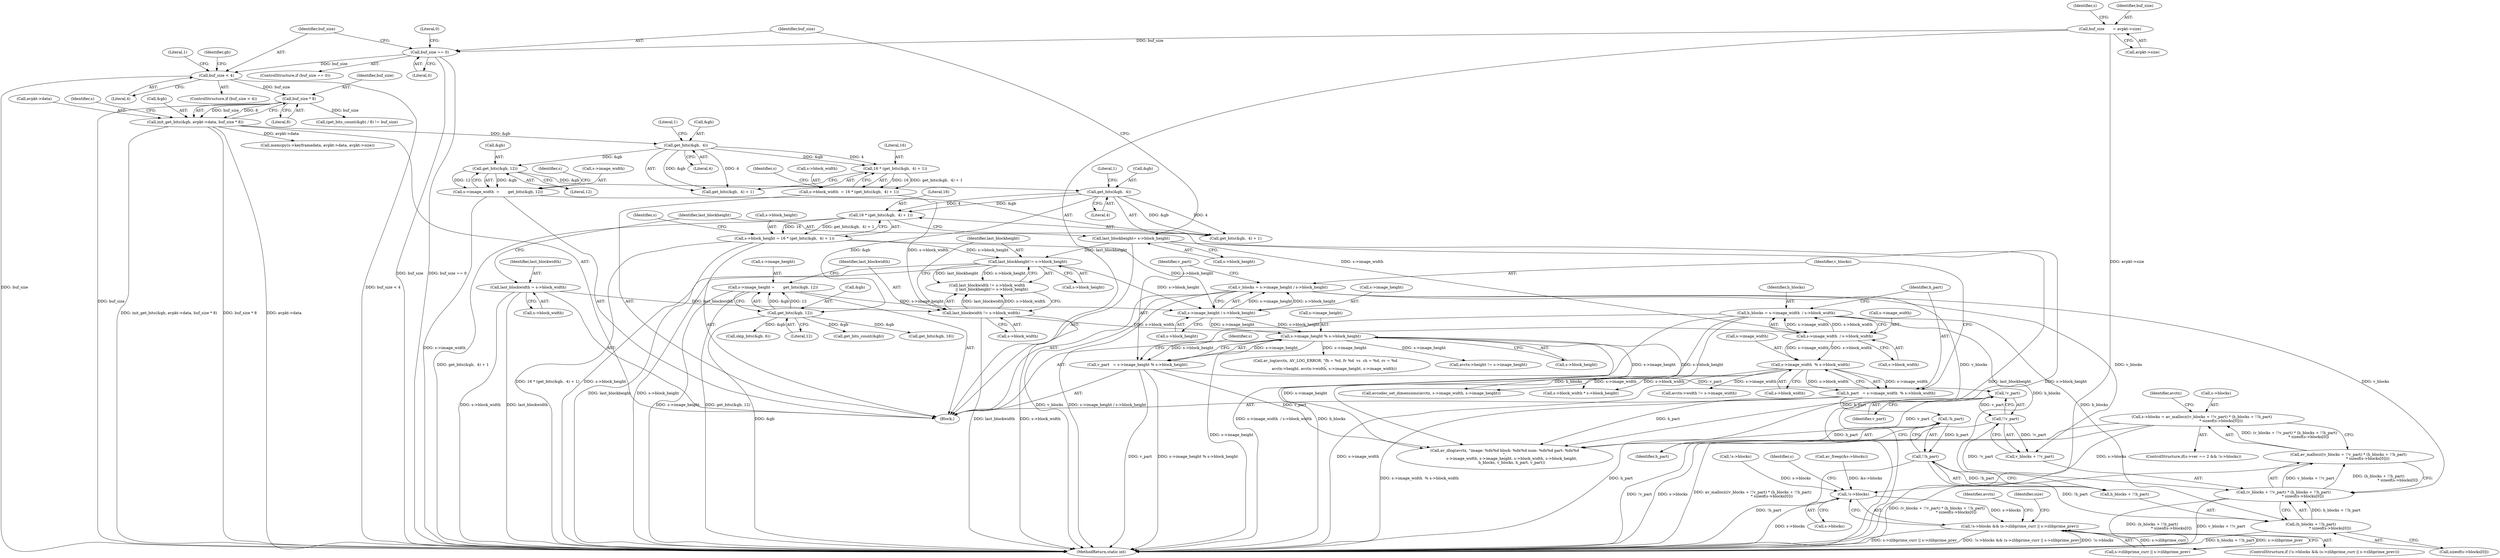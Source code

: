 digraph "0_FFmpeg_880c73cd76109697447fbfbaa8e5ee5683309446@API" {
"1000520" [label="(Call,s->blocks = av_mallocz((v_blocks + !!v_part) * (h_blocks + !!h_part)\n                                * sizeof(s->blocks[0])))"];
"1000524" [label="(Call,av_mallocz((v_blocks + !!v_part) * (h_blocks + !!h_part)\n                                * sizeof(s->blocks[0])))"];
"1000525" [label="(Call,(v_blocks + !!v_part) * (h_blocks + !!h_part)\n                                * sizeof(s->blocks[0]))"];
"1000281" [label="(Call,v_blocks = s->image_height / s->block_height)"];
"1000283" [label="(Call,s->image_height / s->block_height)"];
"1000207" [label="(Call,s->image_height =       get_bits(&gb, 12))"];
"1000211" [label="(Call,get_bits(&gb, 12))"];
"1000202" [label="(Call,get_bits(&gb,  4))"];
"1000191" [label="(Call,get_bits(&gb, 12))"];
"1000182" [label="(Call,get_bits(&gb,  4))"];
"1000166" [label="(Call,init_get_bits(&gb, avpkt->data, buf_size * 8))"];
"1000172" [label="(Call,buf_size * 8)"];
"1000160" [label="(Call,buf_size < 4)"];
"1000154" [label="(Call,buf_size == 0)"];
"1000122" [label="(Call,buf_size       = avpkt->size)"];
"1000195" [label="(Call,s->block_height = 16 * (get_bits(&gb,  4) + 1))"];
"1000199" [label="(Call,16 * (get_bits(&gb,  4) + 1))"];
"1000222" [label="(Call,last_blockheight!= s->block_height)"];
"1000148" [label="(Call,last_blockheight= s->block_height)"];
"1000528" [label="(Call,!!v_part)"];
"1000529" [label="(Call,!v_part)"];
"1000290" [label="(Call,v_part   = s->image_height % s->block_height)"];
"1000292" [label="(Call,s->image_height % s->block_height)"];
"1000531" [label="(Call,(h_blocks + !!h_part)\n                                * sizeof(s->blocks[0]))"];
"1000263" [label="(Call,h_blocks = s->image_width  / s->block_width)"];
"1000265" [label="(Call,s->image_width  / s->block_width)"];
"1000187" [label="(Call,s->image_width  =       get_bits(&gb, 12))"];
"1000217" [label="(Call,last_blockwidth != s->block_width)"];
"1000142" [label="(Call,last_blockwidth = s->block_width)"];
"1000175" [label="(Call,s->block_width  = 16 * (get_bits(&gb,  4) + 1))"];
"1000179" [label="(Call,16 * (get_bits(&gb,  4) + 1))"];
"1000534" [label="(Call,!!h_part)"];
"1000535" [label="(Call,!h_part)"];
"1000272" [label="(Call,h_part   = s->image_width  % s->block_width)"];
"1000274" [label="(Call,s->image_width  % s->block_width)"];
"1000869" [label="(Call,!s->blocks)"];
"1000868" [label="(Call,!s->blocks && (s->zlibprime_curr || s->zlibprime_prev))"];
"1000868" [label="(Call,!s->blocks && (s->zlibprime_curr || s->zlibprime_prev))"];
"1000189" [label="(Identifier,s)"];
"1000265" [label="(Call,s->image_width  / s->block_width)"];
"1000274" [label="(Call,s->image_width  % s->block_width)"];
"1000199" [label="(Call,16 * (get_bits(&gb,  4) + 1))"];
"1000509" [label="(ControlStructure,if(s->ver == 2 && !s->blocks))"];
"1000197" [label="(Identifier,s)"];
"1000120" [label="(Block,)"];
"1000180" [label="(Literal,16)"];
"1000873" [label="(Call,s->zlibprime_curr || s->zlibprime_prev)"];
"1000526" [label="(Call,v_blocks + !!v_part)"];
"1000293" [label="(Call,s->image_height)"];
"1000207" [label="(Call,s->image_height =       get_bits(&gb, 12))"];
"1000528" [label="(Call,!!v_part)"];
"1000191" [label="(Call,get_bits(&gb, 12))"];
"1000304" [label="(Call,s->block_width * s->block_height)"];
"1000176" [label="(Call,s->block_width)"];
"1000187" [label="(Call,s->image_width  =       get_bits(&gb, 12))"];
"1000175" [label="(Call,s->block_width  = 16 * (get_bits(&gb,  4) + 1))"];
"1000161" [label="(Identifier,buf_size)"];
"1000158" [label="(Literal,0)"];
"1000532" [label="(Call,h_blocks + !!h_part)"];
"1000218" [label="(Identifier,last_blockwidth)"];
"1000122" [label="(Call,buf_size       = avpkt->size)"];
"1000154" [label="(Call,buf_size == 0)"];
"1000162" [label="(Literal,4)"];
"1000153" [label="(ControlStructure,if (buf_size == 0))"];
"1000188" [label="(Call,s->image_width)"];
"1000290" [label="(Call,v_part   = s->image_height % s->block_height)"];
"1000882" [label="(Identifier,avctx)"];
"1000206" [label="(Literal,1)"];
"1000530" [label="(Identifier,v_part)"];
"1000650" [label="(Call,get_bits(&gb, 16))"];
"1000182" [label="(Call,get_bits(&gb,  4))"];
"1000302" [label="(Identifier,s)"];
"1000179" [label="(Call,16 * (get_bits(&gb,  4) + 1))"];
"1000421" [label="(Call,avcodec_set_dimensions(avctx, s->image_width, s->image_height))"];
"1000144" [label="(Call,s->block_width)"];
"1000266" [label="(Call,s->image_width)"];
"1000275" [label="(Call,s->image_width)"];
"1000212" [label="(Call,&gb)"];
"1000205" [label="(Literal,4)"];
"1000174" [label="(Literal,8)"];
"1001100" [label="(MethodReturn,static int)"];
"1000173" [label="(Identifier,buf_size)"];
"1000531" [label="(Call,(h_blocks + !!h_part)\n                                * sizeof(s->blocks[0]))"];
"1000536" [label="(Identifier,h_part)"];
"1000150" [label="(Call,s->block_height)"];
"1000227" [label="(Call,av_freep(&s->blocks))"];
"1000200" [label="(Literal,16)"];
"1000159" [label="(ControlStructure,if (buf_size < 4))"];
"1000216" [label="(Call,last_blockwidth != s->block_width\n        || last_blockheight!= s->block_height)"];
"1000450" [label="(Call,av_log(avctx, AV_LOG_ERROR, \"fh = %d, fv %d  vs  ch = %d, cv = %d\n\",\n               avctx->height, avctx->width, s->image_height, s->image_width))"];
"1000165" [label="(Literal,1)"];
"1000224" [label="(Call,s->block_height)"];
"1000222" [label="(Call,last_blockheight!= s->block_height)"];
"1000172" [label="(Call,buf_size * 8)"];
"1000217" [label="(Call,last_blockwidth != s->block_width)"];
"1000499" [label="(Call,memcpy(s->keyframedata, avpkt->data, avpkt->size))"];
"1000535" [label="(Call,!h_part)"];
"1000201" [label="(Call,get_bits(&gb,  4) + 1)"];
"1000869" [label="(Call,!s->blocks)"];
"1000209" [label="(Identifier,s)"];
"1000867" [label="(ControlStructure,if (!s->blocks && (s->zlibprime_curr || s->zlibprime_prev)))"];
"1000169" [label="(Call,avpkt->data)"];
"1000160" [label="(Call,buf_size < 4)"];
"1000143" [label="(Identifier,last_blockwidth)"];
"1000521" [label="(Call,s->blocks)"];
"1000438" [label="(Call,avctx->height != s->image_height)"];
"1000292" [label="(Call,s->image_height % s->block_height)"];
"1000529" [label="(Call,!v_part)"];
"1001081" [label="(Call,(get_bits_count(&gb) / 8) != buf_size)"];
"1000142" [label="(Call,last_blockwidth = s->block_width)"];
"1000888" [label="(Identifier,size)"];
"1000264" [label="(Identifier,h_blocks)"];
"1000537" [label="(Call,sizeof(s->blocks[0]))"];
"1000166" [label="(Call,init_get_bits(&gb, avpkt->data, buf_size * 8))"];
"1000520" [label="(Call,s->blocks = av_mallocz((v_blocks + !!v_part) * (h_blocks + !!h_part)\n                                * sizeof(s->blocks[0])))"];
"1000431" [label="(Call,avctx->width != s->image_width)"];
"1000129" [label="(Identifier,s)"];
"1000516" [label="(Call,!s->blocks)"];
"1000186" [label="(Literal,1)"];
"1000208" [label="(Call,s->image_height)"];
"1000156" [label="(Literal,0)"];
"1000211" [label="(Call,get_bits(&gb, 12))"];
"1000263" [label="(Call,h_blocks = s->image_width  / s->block_width)"];
"1000272" [label="(Call,h_part   = s->image_width  % s->block_width)"];
"1000239" [label="(Call,skip_bits(&gb, 6))"];
"1000192" [label="(Call,&gb)"];
"1000183" [label="(Call,&gb)"];
"1000195" [label="(Call,s->block_height = 16 * (get_bits(&gb,  4) + 1))"];
"1000214" [label="(Literal,12)"];
"1000185" [label="(Literal,4)"];
"1000203" [label="(Call,&gb)"];
"1000177" [label="(Identifier,s)"];
"1000296" [label="(Call,s->block_height)"];
"1000155" [label="(Identifier,buf_size)"];
"1000202" [label="(Call,get_bits(&gb,  4))"];
"1001083" [label="(Call,get_bits_count(&gb))"];
"1000283" [label="(Call,s->image_height / s->block_height)"];
"1000219" [label="(Call,s->block_width)"];
"1000291" [label="(Identifier,v_part)"];
"1000223" [label="(Identifier,last_blockheight)"];
"1000278" [label="(Call,s->block_width)"];
"1000167" [label="(Call,&gb)"];
"1000525" [label="(Call,(v_blocks + !!v_part) * (h_blocks + !!h_part)\n                                * sizeof(s->blocks[0]))"];
"1000194" [label="(Literal,12)"];
"1000196" [label="(Call,s->block_height)"];
"1000124" [label="(Call,avpkt->size)"];
"1000284" [label="(Call,s->image_height)"];
"1000534" [label="(Call,!!h_part)"];
"1000123" [label="(Identifier,buf_size)"];
"1000168" [label="(Identifier,gb)"];
"1000281" [label="(Call,v_blocks = s->image_height / s->block_height)"];
"1000269" [label="(Call,s->block_width)"];
"1000282" [label="(Identifier,v_blocks)"];
"1000287" [label="(Call,s->block_height)"];
"1000524" [label="(Call,av_mallocz((v_blocks + !!v_part) * (h_blocks + !!h_part)\n                                * sizeof(s->blocks[0])))"];
"1000149" [label="(Identifier,last_blockheight)"];
"1000544" [label="(Identifier,avctx)"];
"1000273" [label="(Identifier,h_part)"];
"1000543" [label="(Call,av_dlog(avctx, \"image: %dx%d block: %dx%d num: %dx%d part: %dx%d\n\",\n            s->image_width, s->image_height, s->block_width, s->block_height,\n            h_blocks, v_blocks, h_part, v_part))"];
"1000181" [label="(Call,get_bits(&gb,  4) + 1)"];
"1000875" [label="(Identifier,s)"];
"1000148" [label="(Call,last_blockheight= s->block_height)"];
"1000870" [label="(Call,s->blocks)"];
"1000520" -> "1000509"  [label="AST: "];
"1000520" -> "1000524"  [label="CFG: "];
"1000521" -> "1000520"  [label="AST: "];
"1000524" -> "1000520"  [label="AST: "];
"1000544" -> "1000520"  [label="CFG: "];
"1000520" -> "1001100"  [label="DDG: av_mallocz((v_blocks + !!v_part) * (h_blocks + !!h_part)\n                                * sizeof(s->blocks[0]))"];
"1000520" -> "1001100"  [label="DDG: s->blocks"];
"1000524" -> "1000520"  [label="DDG: (v_blocks + !!v_part) * (h_blocks + !!h_part)\n                                * sizeof(s->blocks[0])"];
"1000520" -> "1000869"  [label="DDG: s->blocks"];
"1000524" -> "1000525"  [label="CFG: "];
"1000525" -> "1000524"  [label="AST: "];
"1000524" -> "1001100"  [label="DDG: (v_blocks + !!v_part) * (h_blocks + !!h_part)\n                                * sizeof(s->blocks[0])"];
"1000525" -> "1000524"  [label="DDG: v_blocks + !!v_part"];
"1000525" -> "1000524"  [label="DDG: (h_blocks + !!h_part)\n                                * sizeof(s->blocks[0])"];
"1000525" -> "1000531"  [label="CFG: "];
"1000526" -> "1000525"  [label="AST: "];
"1000531" -> "1000525"  [label="AST: "];
"1000525" -> "1001100"  [label="DDG: (h_blocks + !!h_part)\n                                * sizeof(s->blocks[0])"];
"1000525" -> "1001100"  [label="DDG: v_blocks + !!v_part"];
"1000281" -> "1000525"  [label="DDG: v_blocks"];
"1000528" -> "1000525"  [label="DDG: !v_part"];
"1000531" -> "1000525"  [label="DDG: h_blocks + !!h_part"];
"1000281" -> "1000120"  [label="AST: "];
"1000281" -> "1000283"  [label="CFG: "];
"1000282" -> "1000281"  [label="AST: "];
"1000283" -> "1000281"  [label="AST: "];
"1000291" -> "1000281"  [label="CFG: "];
"1000281" -> "1001100"  [label="DDG: v_blocks"];
"1000281" -> "1001100"  [label="DDG: s->image_height / s->block_height"];
"1000283" -> "1000281"  [label="DDG: s->image_height"];
"1000283" -> "1000281"  [label="DDG: s->block_height"];
"1000281" -> "1000526"  [label="DDG: v_blocks"];
"1000281" -> "1000543"  [label="DDG: v_blocks"];
"1000283" -> "1000287"  [label="CFG: "];
"1000284" -> "1000283"  [label="AST: "];
"1000287" -> "1000283"  [label="AST: "];
"1000207" -> "1000283"  [label="DDG: s->image_height"];
"1000195" -> "1000283"  [label="DDG: s->block_height"];
"1000222" -> "1000283"  [label="DDG: s->block_height"];
"1000283" -> "1000292"  [label="DDG: s->image_height"];
"1000283" -> "1000292"  [label="DDG: s->block_height"];
"1000207" -> "1000120"  [label="AST: "];
"1000207" -> "1000211"  [label="CFG: "];
"1000208" -> "1000207"  [label="AST: "];
"1000211" -> "1000207"  [label="AST: "];
"1000218" -> "1000207"  [label="CFG: "];
"1000207" -> "1001100"  [label="DDG: s->image_height"];
"1000207" -> "1001100"  [label="DDG: get_bits(&gb, 12)"];
"1000211" -> "1000207"  [label="DDG: &gb"];
"1000211" -> "1000207"  [label="DDG: 12"];
"1000211" -> "1000214"  [label="CFG: "];
"1000212" -> "1000211"  [label="AST: "];
"1000214" -> "1000211"  [label="AST: "];
"1000211" -> "1001100"  [label="DDG: &gb"];
"1000202" -> "1000211"  [label="DDG: &gb"];
"1000211" -> "1000239"  [label="DDG: &gb"];
"1000211" -> "1000650"  [label="DDG: &gb"];
"1000211" -> "1001083"  [label="DDG: &gb"];
"1000202" -> "1000201"  [label="AST: "];
"1000202" -> "1000205"  [label="CFG: "];
"1000203" -> "1000202"  [label="AST: "];
"1000205" -> "1000202"  [label="AST: "];
"1000206" -> "1000202"  [label="CFG: "];
"1000202" -> "1000199"  [label="DDG: &gb"];
"1000202" -> "1000199"  [label="DDG: 4"];
"1000202" -> "1000201"  [label="DDG: &gb"];
"1000202" -> "1000201"  [label="DDG: 4"];
"1000191" -> "1000202"  [label="DDG: &gb"];
"1000191" -> "1000187"  [label="AST: "];
"1000191" -> "1000194"  [label="CFG: "];
"1000192" -> "1000191"  [label="AST: "];
"1000194" -> "1000191"  [label="AST: "];
"1000187" -> "1000191"  [label="CFG: "];
"1000191" -> "1000187"  [label="DDG: &gb"];
"1000191" -> "1000187"  [label="DDG: 12"];
"1000182" -> "1000191"  [label="DDG: &gb"];
"1000182" -> "1000181"  [label="AST: "];
"1000182" -> "1000185"  [label="CFG: "];
"1000183" -> "1000182"  [label="AST: "];
"1000185" -> "1000182"  [label="AST: "];
"1000186" -> "1000182"  [label="CFG: "];
"1000182" -> "1000179"  [label="DDG: &gb"];
"1000182" -> "1000179"  [label="DDG: 4"];
"1000182" -> "1000181"  [label="DDG: &gb"];
"1000182" -> "1000181"  [label="DDG: 4"];
"1000166" -> "1000182"  [label="DDG: &gb"];
"1000166" -> "1000120"  [label="AST: "];
"1000166" -> "1000172"  [label="CFG: "];
"1000167" -> "1000166"  [label="AST: "];
"1000169" -> "1000166"  [label="AST: "];
"1000172" -> "1000166"  [label="AST: "];
"1000177" -> "1000166"  [label="CFG: "];
"1000166" -> "1001100"  [label="DDG: buf_size * 8"];
"1000166" -> "1001100"  [label="DDG: avpkt->data"];
"1000166" -> "1001100"  [label="DDG: init_get_bits(&gb, avpkt->data, buf_size * 8)"];
"1000172" -> "1000166"  [label="DDG: buf_size"];
"1000172" -> "1000166"  [label="DDG: 8"];
"1000166" -> "1000499"  [label="DDG: avpkt->data"];
"1000172" -> "1000174"  [label="CFG: "];
"1000173" -> "1000172"  [label="AST: "];
"1000174" -> "1000172"  [label="AST: "];
"1000172" -> "1001100"  [label="DDG: buf_size"];
"1000160" -> "1000172"  [label="DDG: buf_size"];
"1000172" -> "1001081"  [label="DDG: buf_size"];
"1000160" -> "1000159"  [label="AST: "];
"1000160" -> "1000162"  [label="CFG: "];
"1000161" -> "1000160"  [label="AST: "];
"1000162" -> "1000160"  [label="AST: "];
"1000165" -> "1000160"  [label="CFG: "];
"1000168" -> "1000160"  [label="CFG: "];
"1000160" -> "1001100"  [label="DDG: buf_size < 4"];
"1000160" -> "1001100"  [label="DDG: buf_size"];
"1000154" -> "1000160"  [label="DDG: buf_size"];
"1000154" -> "1000153"  [label="AST: "];
"1000154" -> "1000156"  [label="CFG: "];
"1000155" -> "1000154"  [label="AST: "];
"1000156" -> "1000154"  [label="AST: "];
"1000158" -> "1000154"  [label="CFG: "];
"1000161" -> "1000154"  [label="CFG: "];
"1000154" -> "1001100"  [label="DDG: buf_size"];
"1000154" -> "1001100"  [label="DDG: buf_size == 0"];
"1000122" -> "1000154"  [label="DDG: buf_size"];
"1000122" -> "1000120"  [label="AST: "];
"1000122" -> "1000124"  [label="CFG: "];
"1000123" -> "1000122"  [label="AST: "];
"1000124" -> "1000122"  [label="AST: "];
"1000129" -> "1000122"  [label="CFG: "];
"1000122" -> "1001100"  [label="DDG: avpkt->size"];
"1000195" -> "1000120"  [label="AST: "];
"1000195" -> "1000199"  [label="CFG: "];
"1000196" -> "1000195"  [label="AST: "];
"1000199" -> "1000195"  [label="AST: "];
"1000209" -> "1000195"  [label="CFG: "];
"1000195" -> "1001100"  [label="DDG: 16 * (get_bits(&gb,  4) + 1)"];
"1000195" -> "1001100"  [label="DDG: s->block_height"];
"1000199" -> "1000195"  [label="DDG: 16"];
"1000199" -> "1000195"  [label="DDG: get_bits(&gb,  4) + 1"];
"1000195" -> "1000222"  [label="DDG: s->block_height"];
"1000199" -> "1000201"  [label="CFG: "];
"1000200" -> "1000199"  [label="AST: "];
"1000201" -> "1000199"  [label="AST: "];
"1000199" -> "1001100"  [label="DDG: get_bits(&gb,  4) + 1"];
"1000222" -> "1000216"  [label="AST: "];
"1000222" -> "1000224"  [label="CFG: "];
"1000223" -> "1000222"  [label="AST: "];
"1000224" -> "1000222"  [label="AST: "];
"1000216" -> "1000222"  [label="CFG: "];
"1000222" -> "1001100"  [label="DDG: last_blockheight"];
"1000222" -> "1001100"  [label="DDG: s->block_height"];
"1000222" -> "1000216"  [label="DDG: last_blockheight"];
"1000222" -> "1000216"  [label="DDG: s->block_height"];
"1000148" -> "1000222"  [label="DDG: last_blockheight"];
"1000148" -> "1000120"  [label="AST: "];
"1000148" -> "1000150"  [label="CFG: "];
"1000149" -> "1000148"  [label="AST: "];
"1000150" -> "1000148"  [label="AST: "];
"1000155" -> "1000148"  [label="CFG: "];
"1000148" -> "1001100"  [label="DDG: last_blockheight"];
"1000148" -> "1001100"  [label="DDG: s->block_height"];
"1000528" -> "1000526"  [label="AST: "];
"1000528" -> "1000529"  [label="CFG: "];
"1000529" -> "1000528"  [label="AST: "];
"1000526" -> "1000528"  [label="CFG: "];
"1000528" -> "1001100"  [label="DDG: !v_part"];
"1000528" -> "1000526"  [label="DDG: !v_part"];
"1000529" -> "1000528"  [label="DDG: v_part"];
"1000529" -> "1000530"  [label="CFG: "];
"1000530" -> "1000529"  [label="AST: "];
"1000290" -> "1000529"  [label="DDG: v_part"];
"1000529" -> "1000543"  [label="DDG: v_part"];
"1000290" -> "1000120"  [label="AST: "];
"1000290" -> "1000292"  [label="CFG: "];
"1000291" -> "1000290"  [label="AST: "];
"1000292" -> "1000290"  [label="AST: "];
"1000302" -> "1000290"  [label="CFG: "];
"1000290" -> "1001100"  [label="DDG: v_part"];
"1000290" -> "1001100"  [label="DDG: s->image_height % s->block_height"];
"1000292" -> "1000290"  [label="DDG: s->image_height"];
"1000292" -> "1000290"  [label="DDG: s->block_height"];
"1000290" -> "1000543"  [label="DDG: v_part"];
"1000292" -> "1000296"  [label="CFG: "];
"1000293" -> "1000292"  [label="AST: "];
"1000296" -> "1000292"  [label="AST: "];
"1000292" -> "1001100"  [label="DDG: s->image_height"];
"1000292" -> "1000304"  [label="DDG: s->block_height"];
"1000292" -> "1000421"  [label="DDG: s->image_height"];
"1000292" -> "1000438"  [label="DDG: s->image_height"];
"1000292" -> "1000450"  [label="DDG: s->image_height"];
"1000292" -> "1000543"  [label="DDG: s->image_height"];
"1000531" -> "1000537"  [label="CFG: "];
"1000532" -> "1000531"  [label="AST: "];
"1000537" -> "1000531"  [label="AST: "];
"1000531" -> "1001100"  [label="DDG: h_blocks + !!h_part"];
"1000263" -> "1000531"  [label="DDG: h_blocks"];
"1000534" -> "1000531"  [label="DDG: !h_part"];
"1000263" -> "1000120"  [label="AST: "];
"1000263" -> "1000265"  [label="CFG: "];
"1000264" -> "1000263"  [label="AST: "];
"1000265" -> "1000263"  [label="AST: "];
"1000273" -> "1000263"  [label="CFG: "];
"1000263" -> "1001100"  [label="DDG: s->image_width  / s->block_width"];
"1000263" -> "1001100"  [label="DDG: h_blocks"];
"1000265" -> "1000263"  [label="DDG: s->image_width"];
"1000265" -> "1000263"  [label="DDG: s->block_width"];
"1000263" -> "1000532"  [label="DDG: h_blocks"];
"1000263" -> "1000543"  [label="DDG: h_blocks"];
"1000265" -> "1000269"  [label="CFG: "];
"1000266" -> "1000265"  [label="AST: "];
"1000269" -> "1000265"  [label="AST: "];
"1000187" -> "1000265"  [label="DDG: s->image_width"];
"1000217" -> "1000265"  [label="DDG: s->block_width"];
"1000265" -> "1000274"  [label="DDG: s->image_width"];
"1000265" -> "1000274"  [label="DDG: s->block_width"];
"1000187" -> "1000120"  [label="AST: "];
"1000188" -> "1000187"  [label="AST: "];
"1000197" -> "1000187"  [label="CFG: "];
"1000187" -> "1001100"  [label="DDG: s->image_width"];
"1000217" -> "1000216"  [label="AST: "];
"1000217" -> "1000219"  [label="CFG: "];
"1000218" -> "1000217"  [label="AST: "];
"1000219" -> "1000217"  [label="AST: "];
"1000223" -> "1000217"  [label="CFG: "];
"1000216" -> "1000217"  [label="CFG: "];
"1000217" -> "1001100"  [label="DDG: s->block_width"];
"1000217" -> "1001100"  [label="DDG: last_blockwidth"];
"1000217" -> "1000216"  [label="DDG: last_blockwidth"];
"1000217" -> "1000216"  [label="DDG: s->block_width"];
"1000142" -> "1000217"  [label="DDG: last_blockwidth"];
"1000175" -> "1000217"  [label="DDG: s->block_width"];
"1000142" -> "1000120"  [label="AST: "];
"1000142" -> "1000144"  [label="CFG: "];
"1000143" -> "1000142"  [label="AST: "];
"1000144" -> "1000142"  [label="AST: "];
"1000149" -> "1000142"  [label="CFG: "];
"1000142" -> "1001100"  [label="DDG: s->block_width"];
"1000142" -> "1001100"  [label="DDG: last_blockwidth"];
"1000175" -> "1000120"  [label="AST: "];
"1000175" -> "1000179"  [label="CFG: "];
"1000176" -> "1000175"  [label="AST: "];
"1000179" -> "1000175"  [label="AST: "];
"1000189" -> "1000175"  [label="CFG: "];
"1000179" -> "1000175"  [label="DDG: 16"];
"1000179" -> "1000175"  [label="DDG: get_bits(&gb,  4) + 1"];
"1000179" -> "1000181"  [label="CFG: "];
"1000180" -> "1000179"  [label="AST: "];
"1000181" -> "1000179"  [label="AST: "];
"1000534" -> "1000532"  [label="AST: "];
"1000534" -> "1000535"  [label="CFG: "];
"1000535" -> "1000534"  [label="AST: "];
"1000532" -> "1000534"  [label="CFG: "];
"1000534" -> "1001100"  [label="DDG: !h_part"];
"1000534" -> "1000532"  [label="DDG: !h_part"];
"1000535" -> "1000534"  [label="DDG: h_part"];
"1000535" -> "1000536"  [label="CFG: "];
"1000536" -> "1000535"  [label="AST: "];
"1000272" -> "1000535"  [label="DDG: h_part"];
"1000535" -> "1000543"  [label="DDG: h_part"];
"1000272" -> "1000120"  [label="AST: "];
"1000272" -> "1000274"  [label="CFG: "];
"1000273" -> "1000272"  [label="AST: "];
"1000274" -> "1000272"  [label="AST: "];
"1000282" -> "1000272"  [label="CFG: "];
"1000272" -> "1001100"  [label="DDG: s->image_width  % s->block_width"];
"1000272" -> "1001100"  [label="DDG: h_part"];
"1000274" -> "1000272"  [label="DDG: s->image_width"];
"1000274" -> "1000272"  [label="DDG: s->block_width"];
"1000272" -> "1000543"  [label="DDG: h_part"];
"1000274" -> "1000278"  [label="CFG: "];
"1000275" -> "1000274"  [label="AST: "];
"1000278" -> "1000274"  [label="AST: "];
"1000274" -> "1001100"  [label="DDG: s->image_width"];
"1000274" -> "1000304"  [label="DDG: s->block_width"];
"1000274" -> "1000421"  [label="DDG: s->image_width"];
"1000274" -> "1000431"  [label="DDG: s->image_width"];
"1000869" -> "1000868"  [label="AST: "];
"1000869" -> "1000870"  [label="CFG: "];
"1000870" -> "1000869"  [label="AST: "];
"1000875" -> "1000869"  [label="CFG: "];
"1000868" -> "1000869"  [label="CFG: "];
"1000869" -> "1001100"  [label="DDG: s->blocks"];
"1000869" -> "1000868"  [label="DDG: s->blocks"];
"1000227" -> "1000869"  [label="DDG: &s->blocks"];
"1000516" -> "1000869"  [label="DDG: s->blocks"];
"1000868" -> "1000867"  [label="AST: "];
"1000868" -> "1000873"  [label="CFG: "];
"1000873" -> "1000868"  [label="AST: "];
"1000882" -> "1000868"  [label="CFG: "];
"1000888" -> "1000868"  [label="CFG: "];
"1000868" -> "1001100"  [label="DDG: s->zlibprime_curr || s->zlibprime_prev"];
"1000868" -> "1001100"  [label="DDG: !s->blocks && (s->zlibprime_curr || s->zlibprime_prev)"];
"1000868" -> "1001100"  [label="DDG: !s->blocks"];
"1000873" -> "1000868"  [label="DDG: s->zlibprime_curr"];
"1000873" -> "1000868"  [label="DDG: s->zlibprime_prev"];
}
